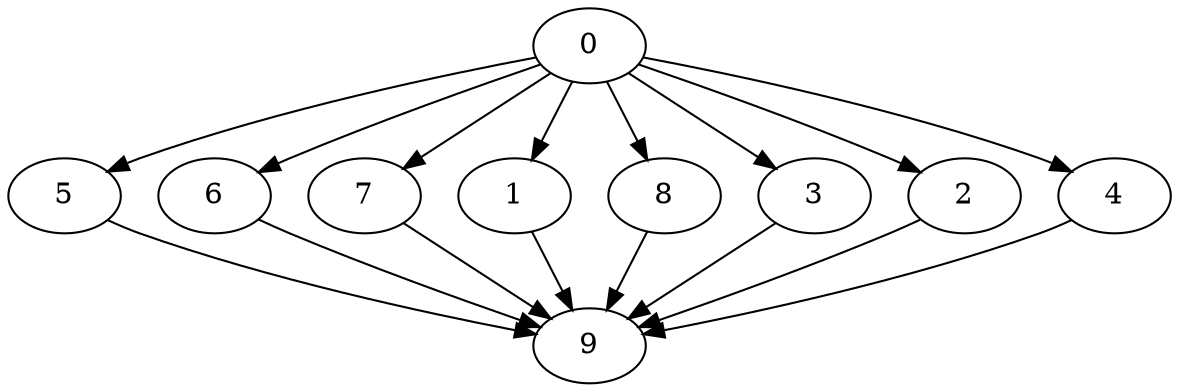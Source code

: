 digraph "Fork_Join_Nodes_10_CCR_0.10_WeightType_Random#8" {
	graph ["Duplicate states"=0,
		GraphType=F_J,
		"Max states in OPEN"=0,
		Modes="120000ms; topo-ordered tasks, ; Pruning: task equivalence, fixed order ready list, ; F-value: ; Optimisation: best schedule length (\
SL) optimisation on equal, ",
		NumberOfTasks=10,
		"Pruned using list schedule length"=496,
		"States removed from OPEN"=0,
		TargetSystem="Homogeneous-2",
		"Time to schedule (ms)"=175,
		"Total idle time"=71,
		"Total schedule length"=574,
		"Total sequential time"=971,
		"Total states created"=3131
	];
	0	["Finish time"=69,
		Processor=0,
		"Start time"=0,
		Weight=69];
	5	["Finish time"=381,
		Processor=0,
		"Start time"=208,
		Weight=173];
	0 -> 5	[Weight=4];
	6	["Finish time"=314,
		Processor=1,
		"Start time"=158,
		Weight=156];
	0 -> 6	[Weight=10];
	7	["Finish time"=470,
		Processor=1,
		"Start time"=314,
		Weight=156];
	0 -> 7	[Weight=10];
	1	["Finish time"=208,
		Processor=0,
		"Start time"=104,
		Weight=104];
	0 -> 1	[Weight=3];
	8	["Finish time"=158,
		Processor=1,
		"Start time"=71,
		Weight=87];
	0 -> 8	[Weight=2];
	3	["Finish time"=468,
		Processor=0,
		"Start time"=416,
		Weight=52];
	0 -> 3	[Weight=8];
	2	["Finish time"=104,
		Processor=0,
		"Start time"=69,
		Weight=35];
	0 -> 2	[Weight=9];
	4	["Finish time"=416,
		Processor=0,
		"Start time"=381,
		Weight=35];
	0 -> 4	[Weight=7];
	9	["Finish time"=574,
		Processor=1,
		"Start time"=470,
		Weight=104];
	5 -> 9	[Weight=4];
	6 -> 9	[Weight=3];
	7 -> 9	[Weight=2];
	1 -> 9	[Weight=10];
	8 -> 9	[Weight=9];
	3 -> 9	[Weight=2];
	2 -> 9	[Weight=10];
	4 -> 9	[Weight=4];
}
